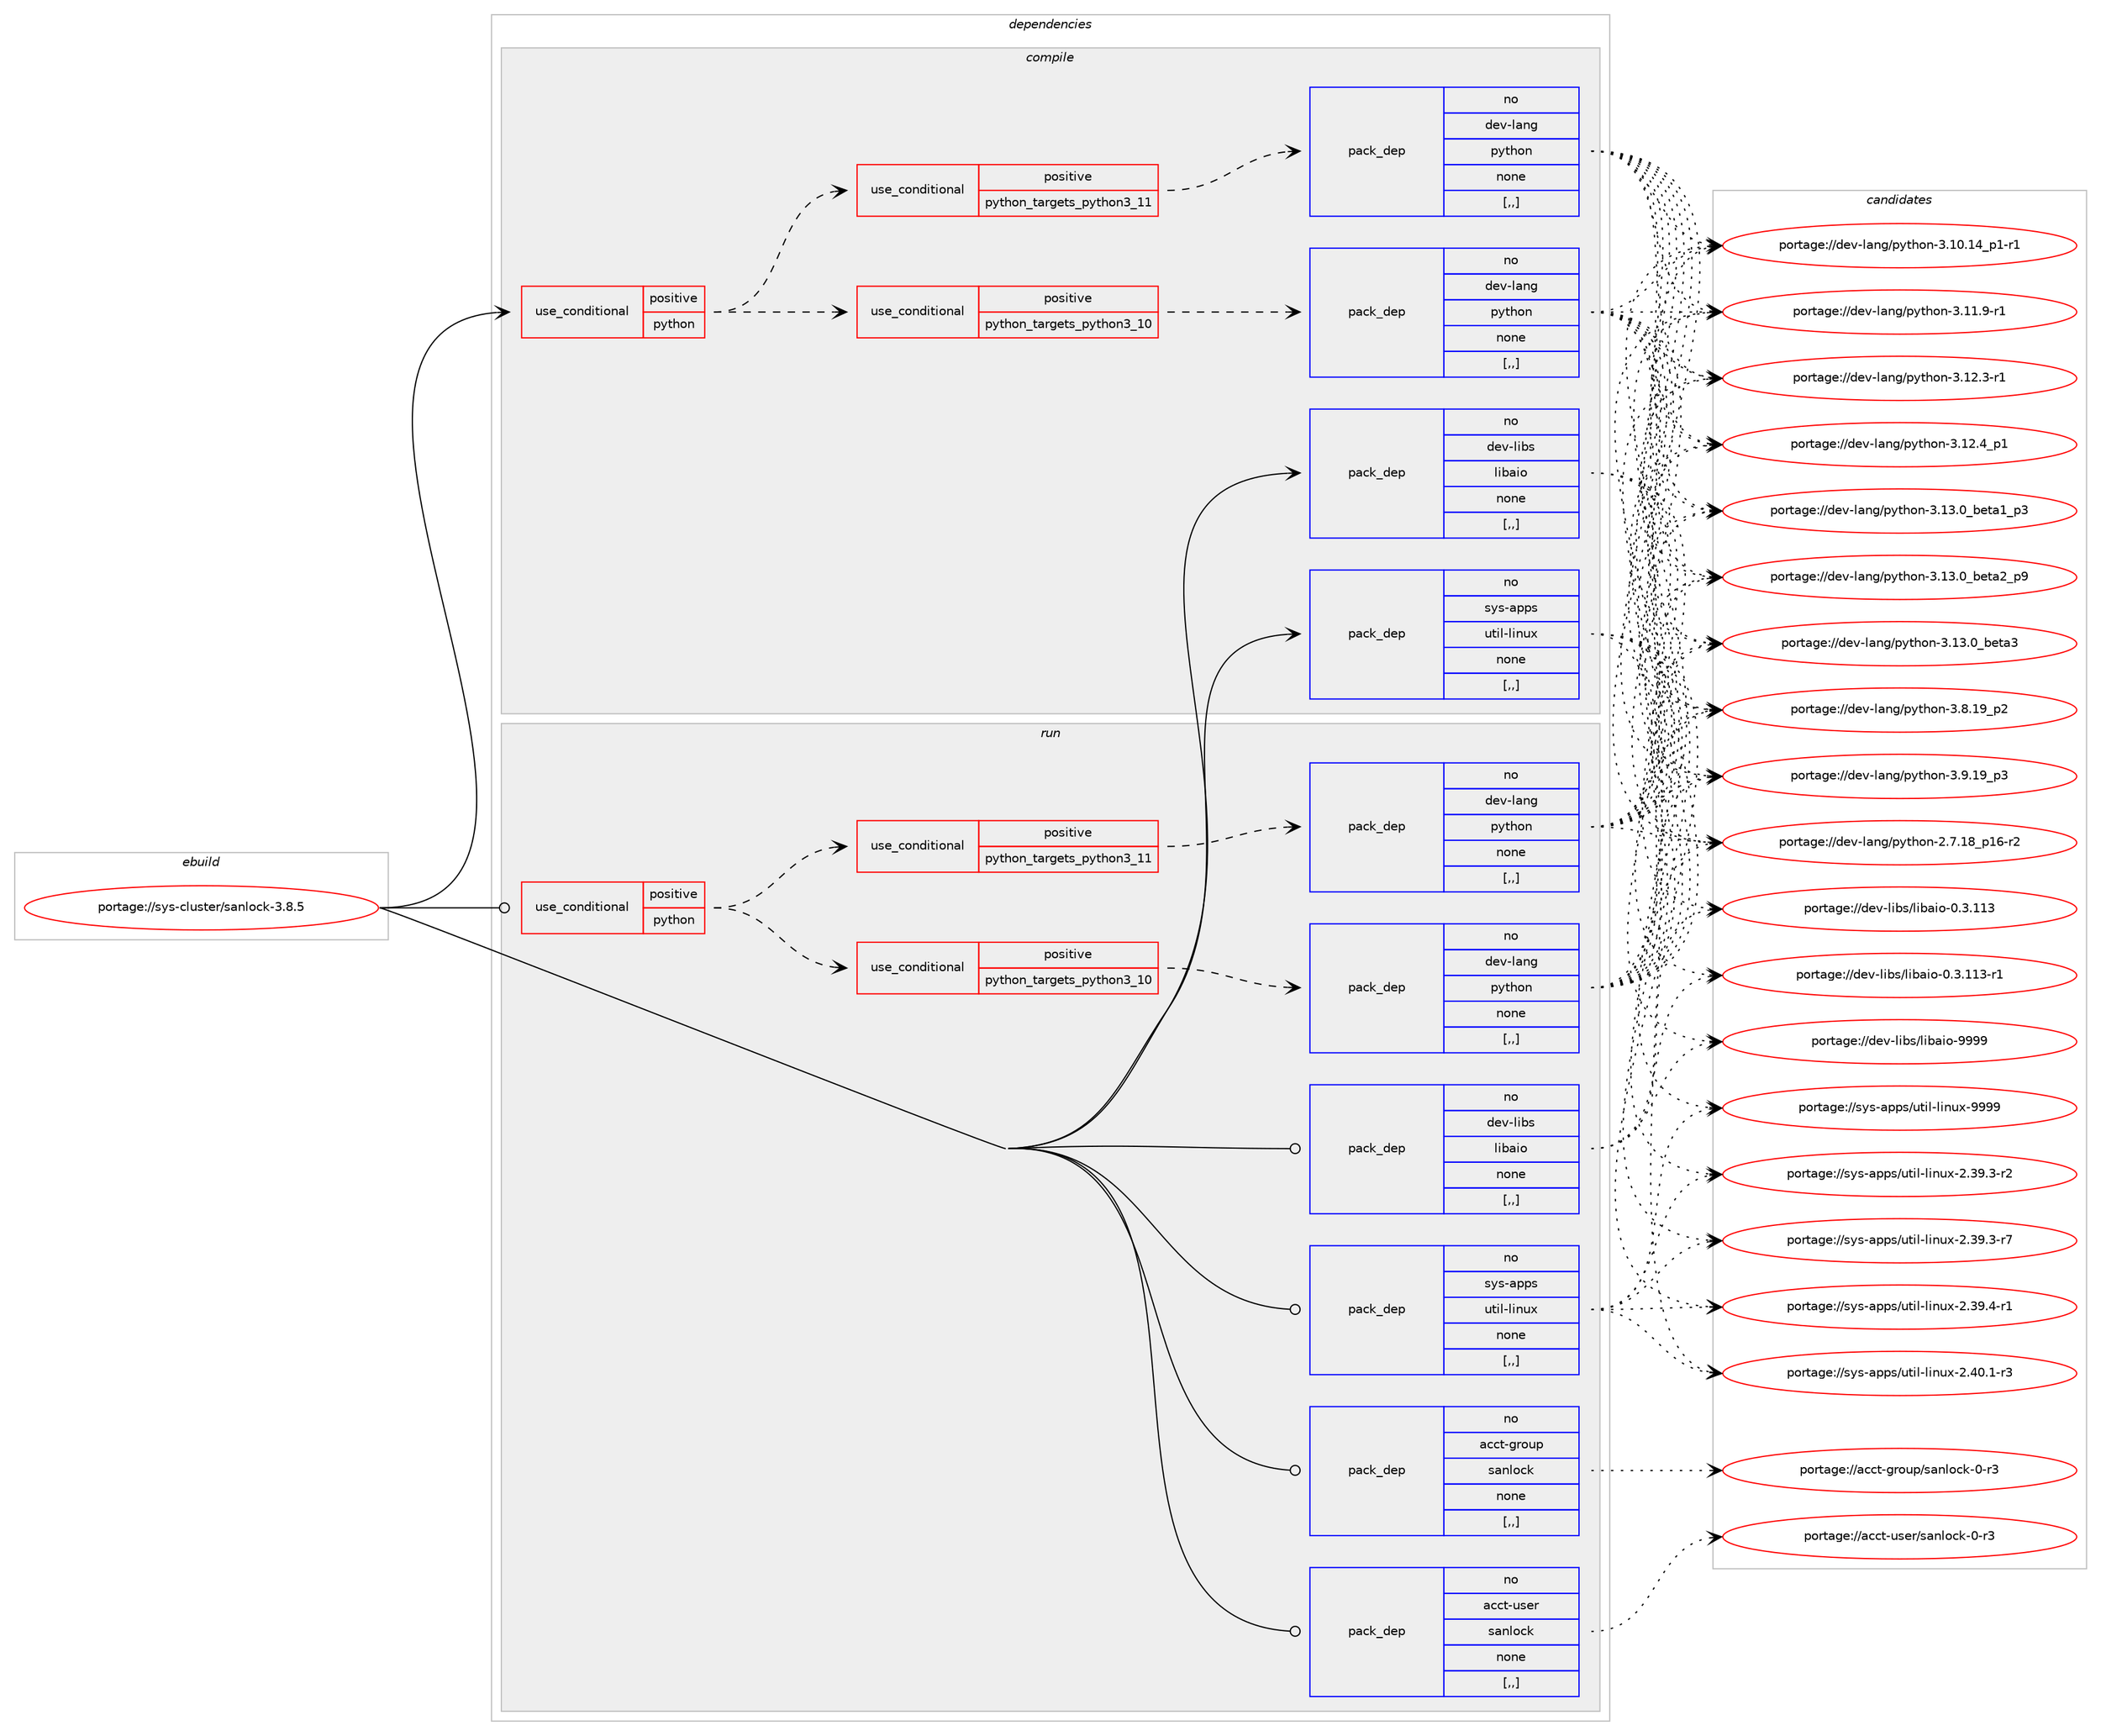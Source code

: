 digraph prolog {

# *************
# Graph options
# *************

newrank=true;
concentrate=true;
compound=true;
graph [rankdir=LR,fontname=Helvetica,fontsize=10,ranksep=1.5];#, ranksep=2.5, nodesep=0.2];
edge  [arrowhead=vee];
node  [fontname=Helvetica,fontsize=10];

# **********
# The ebuild
# **********

subgraph cluster_leftcol {
color=gray;
rank=same;
label=<<i>ebuild</i>>;
id [label="portage://sys-cluster/sanlock-3.8.5", color=red, width=4, href="../sys-cluster/sanlock-3.8.5.svg"];
}

# ****************
# The dependencies
# ****************

subgraph cluster_midcol {
color=gray;
label=<<i>dependencies</i>>;
subgraph cluster_compile {
fillcolor="#eeeeee";
style=filled;
label=<<i>compile</i>>;
subgraph cond111893 {
dependency421735 [label=<<TABLE BORDER="0" CELLBORDER="1" CELLSPACING="0" CELLPADDING="4"><TR><TD ROWSPAN="3" CELLPADDING="10">use_conditional</TD></TR><TR><TD>positive</TD></TR><TR><TD>python</TD></TR></TABLE>>, shape=none, color=red];
subgraph cond111894 {
dependency421736 [label=<<TABLE BORDER="0" CELLBORDER="1" CELLSPACING="0" CELLPADDING="4"><TR><TD ROWSPAN="3" CELLPADDING="10">use_conditional</TD></TR><TR><TD>positive</TD></TR><TR><TD>python_targets_python3_10</TD></TR></TABLE>>, shape=none, color=red];
subgraph pack306967 {
dependency421737 [label=<<TABLE BORDER="0" CELLBORDER="1" CELLSPACING="0" CELLPADDING="4" WIDTH="220"><TR><TD ROWSPAN="6" CELLPADDING="30">pack_dep</TD></TR><TR><TD WIDTH="110">no</TD></TR><TR><TD>dev-lang</TD></TR><TR><TD>python</TD></TR><TR><TD>none</TD></TR><TR><TD>[,,]</TD></TR></TABLE>>, shape=none, color=blue];
}
dependency421736:e -> dependency421737:w [weight=20,style="dashed",arrowhead="vee"];
}
dependency421735:e -> dependency421736:w [weight=20,style="dashed",arrowhead="vee"];
subgraph cond111895 {
dependency421738 [label=<<TABLE BORDER="0" CELLBORDER="1" CELLSPACING="0" CELLPADDING="4"><TR><TD ROWSPAN="3" CELLPADDING="10">use_conditional</TD></TR><TR><TD>positive</TD></TR><TR><TD>python_targets_python3_11</TD></TR></TABLE>>, shape=none, color=red];
subgraph pack306968 {
dependency421739 [label=<<TABLE BORDER="0" CELLBORDER="1" CELLSPACING="0" CELLPADDING="4" WIDTH="220"><TR><TD ROWSPAN="6" CELLPADDING="30">pack_dep</TD></TR><TR><TD WIDTH="110">no</TD></TR><TR><TD>dev-lang</TD></TR><TR><TD>python</TD></TR><TR><TD>none</TD></TR><TR><TD>[,,]</TD></TR></TABLE>>, shape=none, color=blue];
}
dependency421738:e -> dependency421739:w [weight=20,style="dashed",arrowhead="vee"];
}
dependency421735:e -> dependency421738:w [weight=20,style="dashed",arrowhead="vee"];
}
id:e -> dependency421735:w [weight=20,style="solid",arrowhead="vee"];
subgraph pack306969 {
dependency421740 [label=<<TABLE BORDER="0" CELLBORDER="1" CELLSPACING="0" CELLPADDING="4" WIDTH="220"><TR><TD ROWSPAN="6" CELLPADDING="30">pack_dep</TD></TR><TR><TD WIDTH="110">no</TD></TR><TR><TD>dev-libs</TD></TR><TR><TD>libaio</TD></TR><TR><TD>none</TD></TR><TR><TD>[,,]</TD></TR></TABLE>>, shape=none, color=blue];
}
id:e -> dependency421740:w [weight=20,style="solid",arrowhead="vee"];
subgraph pack306970 {
dependency421741 [label=<<TABLE BORDER="0" CELLBORDER="1" CELLSPACING="0" CELLPADDING="4" WIDTH="220"><TR><TD ROWSPAN="6" CELLPADDING="30">pack_dep</TD></TR><TR><TD WIDTH="110">no</TD></TR><TR><TD>sys-apps</TD></TR><TR><TD>util-linux</TD></TR><TR><TD>none</TD></TR><TR><TD>[,,]</TD></TR></TABLE>>, shape=none, color=blue];
}
id:e -> dependency421741:w [weight=20,style="solid",arrowhead="vee"];
}
subgraph cluster_compileandrun {
fillcolor="#eeeeee";
style=filled;
label=<<i>compile and run</i>>;
}
subgraph cluster_run {
fillcolor="#eeeeee";
style=filled;
label=<<i>run</i>>;
subgraph cond111896 {
dependency421742 [label=<<TABLE BORDER="0" CELLBORDER="1" CELLSPACING="0" CELLPADDING="4"><TR><TD ROWSPAN="3" CELLPADDING="10">use_conditional</TD></TR><TR><TD>positive</TD></TR><TR><TD>python</TD></TR></TABLE>>, shape=none, color=red];
subgraph cond111897 {
dependency421743 [label=<<TABLE BORDER="0" CELLBORDER="1" CELLSPACING="0" CELLPADDING="4"><TR><TD ROWSPAN="3" CELLPADDING="10">use_conditional</TD></TR><TR><TD>positive</TD></TR><TR><TD>python_targets_python3_10</TD></TR></TABLE>>, shape=none, color=red];
subgraph pack306971 {
dependency421744 [label=<<TABLE BORDER="0" CELLBORDER="1" CELLSPACING="0" CELLPADDING="4" WIDTH="220"><TR><TD ROWSPAN="6" CELLPADDING="30">pack_dep</TD></TR><TR><TD WIDTH="110">no</TD></TR><TR><TD>dev-lang</TD></TR><TR><TD>python</TD></TR><TR><TD>none</TD></TR><TR><TD>[,,]</TD></TR></TABLE>>, shape=none, color=blue];
}
dependency421743:e -> dependency421744:w [weight=20,style="dashed",arrowhead="vee"];
}
dependency421742:e -> dependency421743:w [weight=20,style="dashed",arrowhead="vee"];
subgraph cond111898 {
dependency421745 [label=<<TABLE BORDER="0" CELLBORDER="1" CELLSPACING="0" CELLPADDING="4"><TR><TD ROWSPAN="3" CELLPADDING="10">use_conditional</TD></TR><TR><TD>positive</TD></TR><TR><TD>python_targets_python3_11</TD></TR></TABLE>>, shape=none, color=red];
subgraph pack306972 {
dependency421746 [label=<<TABLE BORDER="0" CELLBORDER="1" CELLSPACING="0" CELLPADDING="4" WIDTH="220"><TR><TD ROWSPAN="6" CELLPADDING="30">pack_dep</TD></TR><TR><TD WIDTH="110">no</TD></TR><TR><TD>dev-lang</TD></TR><TR><TD>python</TD></TR><TR><TD>none</TD></TR><TR><TD>[,,]</TD></TR></TABLE>>, shape=none, color=blue];
}
dependency421745:e -> dependency421746:w [weight=20,style="dashed",arrowhead="vee"];
}
dependency421742:e -> dependency421745:w [weight=20,style="dashed",arrowhead="vee"];
}
id:e -> dependency421742:w [weight=20,style="solid",arrowhead="odot"];
subgraph pack306973 {
dependency421747 [label=<<TABLE BORDER="0" CELLBORDER="1" CELLSPACING="0" CELLPADDING="4" WIDTH="220"><TR><TD ROWSPAN="6" CELLPADDING="30">pack_dep</TD></TR><TR><TD WIDTH="110">no</TD></TR><TR><TD>acct-group</TD></TR><TR><TD>sanlock</TD></TR><TR><TD>none</TD></TR><TR><TD>[,,]</TD></TR></TABLE>>, shape=none, color=blue];
}
id:e -> dependency421747:w [weight=20,style="solid",arrowhead="odot"];
subgraph pack306974 {
dependency421748 [label=<<TABLE BORDER="0" CELLBORDER="1" CELLSPACING="0" CELLPADDING="4" WIDTH="220"><TR><TD ROWSPAN="6" CELLPADDING="30">pack_dep</TD></TR><TR><TD WIDTH="110">no</TD></TR><TR><TD>acct-user</TD></TR><TR><TD>sanlock</TD></TR><TR><TD>none</TD></TR><TR><TD>[,,]</TD></TR></TABLE>>, shape=none, color=blue];
}
id:e -> dependency421748:w [weight=20,style="solid",arrowhead="odot"];
subgraph pack306975 {
dependency421749 [label=<<TABLE BORDER="0" CELLBORDER="1" CELLSPACING="0" CELLPADDING="4" WIDTH="220"><TR><TD ROWSPAN="6" CELLPADDING="30">pack_dep</TD></TR><TR><TD WIDTH="110">no</TD></TR><TR><TD>dev-libs</TD></TR><TR><TD>libaio</TD></TR><TR><TD>none</TD></TR><TR><TD>[,,]</TD></TR></TABLE>>, shape=none, color=blue];
}
id:e -> dependency421749:w [weight=20,style="solid",arrowhead="odot"];
subgraph pack306976 {
dependency421750 [label=<<TABLE BORDER="0" CELLBORDER="1" CELLSPACING="0" CELLPADDING="4" WIDTH="220"><TR><TD ROWSPAN="6" CELLPADDING="30">pack_dep</TD></TR><TR><TD WIDTH="110">no</TD></TR><TR><TD>sys-apps</TD></TR><TR><TD>util-linux</TD></TR><TR><TD>none</TD></TR><TR><TD>[,,]</TD></TR></TABLE>>, shape=none, color=blue];
}
id:e -> dependency421750:w [weight=20,style="solid",arrowhead="odot"];
}
}

# **************
# The candidates
# **************

subgraph cluster_choices {
rank=same;
color=gray;
label=<<i>candidates</i>>;

subgraph choice306967 {
color=black;
nodesep=1;
choice100101118451089711010347112121116104111110455046554649569511249544511450 [label="portage://dev-lang/python-2.7.18_p16-r2", color=red, width=4,href="../dev-lang/python-2.7.18_p16-r2.svg"];
choice100101118451089711010347112121116104111110455146494846495295112494511449 [label="portage://dev-lang/python-3.10.14_p1-r1", color=red, width=4,href="../dev-lang/python-3.10.14_p1-r1.svg"];
choice100101118451089711010347112121116104111110455146494946574511449 [label="portage://dev-lang/python-3.11.9-r1", color=red, width=4,href="../dev-lang/python-3.11.9-r1.svg"];
choice100101118451089711010347112121116104111110455146495046514511449 [label="portage://dev-lang/python-3.12.3-r1", color=red, width=4,href="../dev-lang/python-3.12.3-r1.svg"];
choice100101118451089711010347112121116104111110455146495046529511249 [label="portage://dev-lang/python-3.12.4_p1", color=red, width=4,href="../dev-lang/python-3.12.4_p1.svg"];
choice10010111845108971101034711212111610411111045514649514648959810111697499511251 [label="portage://dev-lang/python-3.13.0_beta1_p3", color=red, width=4,href="../dev-lang/python-3.13.0_beta1_p3.svg"];
choice10010111845108971101034711212111610411111045514649514648959810111697509511257 [label="portage://dev-lang/python-3.13.0_beta2_p9", color=red, width=4,href="../dev-lang/python-3.13.0_beta2_p9.svg"];
choice1001011184510897110103471121211161041111104551464951464895981011169751 [label="portage://dev-lang/python-3.13.0_beta3", color=red, width=4,href="../dev-lang/python-3.13.0_beta3.svg"];
choice100101118451089711010347112121116104111110455146564649579511250 [label="portage://dev-lang/python-3.8.19_p2", color=red, width=4,href="../dev-lang/python-3.8.19_p2.svg"];
choice100101118451089711010347112121116104111110455146574649579511251 [label="portage://dev-lang/python-3.9.19_p3", color=red, width=4,href="../dev-lang/python-3.9.19_p3.svg"];
dependency421737:e -> choice100101118451089711010347112121116104111110455046554649569511249544511450:w [style=dotted,weight="100"];
dependency421737:e -> choice100101118451089711010347112121116104111110455146494846495295112494511449:w [style=dotted,weight="100"];
dependency421737:e -> choice100101118451089711010347112121116104111110455146494946574511449:w [style=dotted,weight="100"];
dependency421737:e -> choice100101118451089711010347112121116104111110455146495046514511449:w [style=dotted,weight="100"];
dependency421737:e -> choice100101118451089711010347112121116104111110455146495046529511249:w [style=dotted,weight="100"];
dependency421737:e -> choice10010111845108971101034711212111610411111045514649514648959810111697499511251:w [style=dotted,weight="100"];
dependency421737:e -> choice10010111845108971101034711212111610411111045514649514648959810111697509511257:w [style=dotted,weight="100"];
dependency421737:e -> choice1001011184510897110103471121211161041111104551464951464895981011169751:w [style=dotted,weight="100"];
dependency421737:e -> choice100101118451089711010347112121116104111110455146564649579511250:w [style=dotted,weight="100"];
dependency421737:e -> choice100101118451089711010347112121116104111110455146574649579511251:w [style=dotted,weight="100"];
}
subgraph choice306968 {
color=black;
nodesep=1;
choice100101118451089711010347112121116104111110455046554649569511249544511450 [label="portage://dev-lang/python-2.7.18_p16-r2", color=red, width=4,href="../dev-lang/python-2.7.18_p16-r2.svg"];
choice100101118451089711010347112121116104111110455146494846495295112494511449 [label="portage://dev-lang/python-3.10.14_p1-r1", color=red, width=4,href="../dev-lang/python-3.10.14_p1-r1.svg"];
choice100101118451089711010347112121116104111110455146494946574511449 [label="portage://dev-lang/python-3.11.9-r1", color=red, width=4,href="../dev-lang/python-3.11.9-r1.svg"];
choice100101118451089711010347112121116104111110455146495046514511449 [label="portage://dev-lang/python-3.12.3-r1", color=red, width=4,href="../dev-lang/python-3.12.3-r1.svg"];
choice100101118451089711010347112121116104111110455146495046529511249 [label="portage://dev-lang/python-3.12.4_p1", color=red, width=4,href="../dev-lang/python-3.12.4_p1.svg"];
choice10010111845108971101034711212111610411111045514649514648959810111697499511251 [label="portage://dev-lang/python-3.13.0_beta1_p3", color=red, width=4,href="../dev-lang/python-3.13.0_beta1_p3.svg"];
choice10010111845108971101034711212111610411111045514649514648959810111697509511257 [label="portage://dev-lang/python-3.13.0_beta2_p9", color=red, width=4,href="../dev-lang/python-3.13.0_beta2_p9.svg"];
choice1001011184510897110103471121211161041111104551464951464895981011169751 [label="portage://dev-lang/python-3.13.0_beta3", color=red, width=4,href="../dev-lang/python-3.13.0_beta3.svg"];
choice100101118451089711010347112121116104111110455146564649579511250 [label="portage://dev-lang/python-3.8.19_p2", color=red, width=4,href="../dev-lang/python-3.8.19_p2.svg"];
choice100101118451089711010347112121116104111110455146574649579511251 [label="portage://dev-lang/python-3.9.19_p3", color=red, width=4,href="../dev-lang/python-3.9.19_p3.svg"];
dependency421739:e -> choice100101118451089711010347112121116104111110455046554649569511249544511450:w [style=dotted,weight="100"];
dependency421739:e -> choice100101118451089711010347112121116104111110455146494846495295112494511449:w [style=dotted,weight="100"];
dependency421739:e -> choice100101118451089711010347112121116104111110455146494946574511449:w [style=dotted,weight="100"];
dependency421739:e -> choice100101118451089711010347112121116104111110455146495046514511449:w [style=dotted,weight="100"];
dependency421739:e -> choice100101118451089711010347112121116104111110455146495046529511249:w [style=dotted,weight="100"];
dependency421739:e -> choice10010111845108971101034711212111610411111045514649514648959810111697499511251:w [style=dotted,weight="100"];
dependency421739:e -> choice10010111845108971101034711212111610411111045514649514648959810111697509511257:w [style=dotted,weight="100"];
dependency421739:e -> choice1001011184510897110103471121211161041111104551464951464895981011169751:w [style=dotted,weight="100"];
dependency421739:e -> choice100101118451089711010347112121116104111110455146564649579511250:w [style=dotted,weight="100"];
dependency421739:e -> choice100101118451089711010347112121116104111110455146574649579511251:w [style=dotted,weight="100"];
}
subgraph choice306969 {
color=black;
nodesep=1;
choice10010111845108105981154710810598971051114548465146494951 [label="portage://dev-libs/libaio-0.3.113", color=red, width=4,href="../dev-libs/libaio-0.3.113.svg"];
choice100101118451081059811547108105989710511145484651464949514511449 [label="portage://dev-libs/libaio-0.3.113-r1", color=red, width=4,href="../dev-libs/libaio-0.3.113-r1.svg"];
choice10010111845108105981154710810598971051114557575757 [label="portage://dev-libs/libaio-9999", color=red, width=4,href="../dev-libs/libaio-9999.svg"];
dependency421740:e -> choice10010111845108105981154710810598971051114548465146494951:w [style=dotted,weight="100"];
dependency421740:e -> choice100101118451081059811547108105989710511145484651464949514511449:w [style=dotted,weight="100"];
dependency421740:e -> choice10010111845108105981154710810598971051114557575757:w [style=dotted,weight="100"];
}
subgraph choice306970 {
color=black;
nodesep=1;
choice11512111545971121121154711711610510845108105110117120455046515746514511450 [label="portage://sys-apps/util-linux-2.39.3-r2", color=red, width=4,href="../sys-apps/util-linux-2.39.3-r2.svg"];
choice11512111545971121121154711711610510845108105110117120455046515746514511455 [label="portage://sys-apps/util-linux-2.39.3-r7", color=red, width=4,href="../sys-apps/util-linux-2.39.3-r7.svg"];
choice11512111545971121121154711711610510845108105110117120455046515746524511449 [label="portage://sys-apps/util-linux-2.39.4-r1", color=red, width=4,href="../sys-apps/util-linux-2.39.4-r1.svg"];
choice11512111545971121121154711711610510845108105110117120455046524846494511451 [label="portage://sys-apps/util-linux-2.40.1-r3", color=red, width=4,href="../sys-apps/util-linux-2.40.1-r3.svg"];
choice115121115459711211211547117116105108451081051101171204557575757 [label="portage://sys-apps/util-linux-9999", color=red, width=4,href="../sys-apps/util-linux-9999.svg"];
dependency421741:e -> choice11512111545971121121154711711610510845108105110117120455046515746514511450:w [style=dotted,weight="100"];
dependency421741:e -> choice11512111545971121121154711711610510845108105110117120455046515746514511455:w [style=dotted,weight="100"];
dependency421741:e -> choice11512111545971121121154711711610510845108105110117120455046515746524511449:w [style=dotted,weight="100"];
dependency421741:e -> choice11512111545971121121154711711610510845108105110117120455046524846494511451:w [style=dotted,weight="100"];
dependency421741:e -> choice115121115459711211211547117116105108451081051101171204557575757:w [style=dotted,weight="100"];
}
subgraph choice306971 {
color=black;
nodesep=1;
choice100101118451089711010347112121116104111110455046554649569511249544511450 [label="portage://dev-lang/python-2.7.18_p16-r2", color=red, width=4,href="../dev-lang/python-2.7.18_p16-r2.svg"];
choice100101118451089711010347112121116104111110455146494846495295112494511449 [label="portage://dev-lang/python-3.10.14_p1-r1", color=red, width=4,href="../dev-lang/python-3.10.14_p1-r1.svg"];
choice100101118451089711010347112121116104111110455146494946574511449 [label="portage://dev-lang/python-3.11.9-r1", color=red, width=4,href="../dev-lang/python-3.11.9-r1.svg"];
choice100101118451089711010347112121116104111110455146495046514511449 [label="portage://dev-lang/python-3.12.3-r1", color=red, width=4,href="../dev-lang/python-3.12.3-r1.svg"];
choice100101118451089711010347112121116104111110455146495046529511249 [label="portage://dev-lang/python-3.12.4_p1", color=red, width=4,href="../dev-lang/python-3.12.4_p1.svg"];
choice10010111845108971101034711212111610411111045514649514648959810111697499511251 [label="portage://dev-lang/python-3.13.0_beta1_p3", color=red, width=4,href="../dev-lang/python-3.13.0_beta1_p3.svg"];
choice10010111845108971101034711212111610411111045514649514648959810111697509511257 [label="portage://dev-lang/python-3.13.0_beta2_p9", color=red, width=4,href="../dev-lang/python-3.13.0_beta2_p9.svg"];
choice1001011184510897110103471121211161041111104551464951464895981011169751 [label="portage://dev-lang/python-3.13.0_beta3", color=red, width=4,href="../dev-lang/python-3.13.0_beta3.svg"];
choice100101118451089711010347112121116104111110455146564649579511250 [label="portage://dev-lang/python-3.8.19_p2", color=red, width=4,href="../dev-lang/python-3.8.19_p2.svg"];
choice100101118451089711010347112121116104111110455146574649579511251 [label="portage://dev-lang/python-3.9.19_p3", color=red, width=4,href="../dev-lang/python-3.9.19_p3.svg"];
dependency421744:e -> choice100101118451089711010347112121116104111110455046554649569511249544511450:w [style=dotted,weight="100"];
dependency421744:e -> choice100101118451089711010347112121116104111110455146494846495295112494511449:w [style=dotted,weight="100"];
dependency421744:e -> choice100101118451089711010347112121116104111110455146494946574511449:w [style=dotted,weight="100"];
dependency421744:e -> choice100101118451089711010347112121116104111110455146495046514511449:w [style=dotted,weight="100"];
dependency421744:e -> choice100101118451089711010347112121116104111110455146495046529511249:w [style=dotted,weight="100"];
dependency421744:e -> choice10010111845108971101034711212111610411111045514649514648959810111697499511251:w [style=dotted,weight="100"];
dependency421744:e -> choice10010111845108971101034711212111610411111045514649514648959810111697509511257:w [style=dotted,weight="100"];
dependency421744:e -> choice1001011184510897110103471121211161041111104551464951464895981011169751:w [style=dotted,weight="100"];
dependency421744:e -> choice100101118451089711010347112121116104111110455146564649579511250:w [style=dotted,weight="100"];
dependency421744:e -> choice100101118451089711010347112121116104111110455146574649579511251:w [style=dotted,weight="100"];
}
subgraph choice306972 {
color=black;
nodesep=1;
choice100101118451089711010347112121116104111110455046554649569511249544511450 [label="portage://dev-lang/python-2.7.18_p16-r2", color=red, width=4,href="../dev-lang/python-2.7.18_p16-r2.svg"];
choice100101118451089711010347112121116104111110455146494846495295112494511449 [label="portage://dev-lang/python-3.10.14_p1-r1", color=red, width=4,href="../dev-lang/python-3.10.14_p1-r1.svg"];
choice100101118451089711010347112121116104111110455146494946574511449 [label="portage://dev-lang/python-3.11.9-r1", color=red, width=4,href="../dev-lang/python-3.11.9-r1.svg"];
choice100101118451089711010347112121116104111110455146495046514511449 [label="portage://dev-lang/python-3.12.3-r1", color=red, width=4,href="../dev-lang/python-3.12.3-r1.svg"];
choice100101118451089711010347112121116104111110455146495046529511249 [label="portage://dev-lang/python-3.12.4_p1", color=red, width=4,href="../dev-lang/python-3.12.4_p1.svg"];
choice10010111845108971101034711212111610411111045514649514648959810111697499511251 [label="portage://dev-lang/python-3.13.0_beta1_p3", color=red, width=4,href="../dev-lang/python-3.13.0_beta1_p3.svg"];
choice10010111845108971101034711212111610411111045514649514648959810111697509511257 [label="portage://dev-lang/python-3.13.0_beta2_p9", color=red, width=4,href="../dev-lang/python-3.13.0_beta2_p9.svg"];
choice1001011184510897110103471121211161041111104551464951464895981011169751 [label="portage://dev-lang/python-3.13.0_beta3", color=red, width=4,href="../dev-lang/python-3.13.0_beta3.svg"];
choice100101118451089711010347112121116104111110455146564649579511250 [label="portage://dev-lang/python-3.8.19_p2", color=red, width=4,href="../dev-lang/python-3.8.19_p2.svg"];
choice100101118451089711010347112121116104111110455146574649579511251 [label="portage://dev-lang/python-3.9.19_p3", color=red, width=4,href="../dev-lang/python-3.9.19_p3.svg"];
dependency421746:e -> choice100101118451089711010347112121116104111110455046554649569511249544511450:w [style=dotted,weight="100"];
dependency421746:e -> choice100101118451089711010347112121116104111110455146494846495295112494511449:w [style=dotted,weight="100"];
dependency421746:e -> choice100101118451089711010347112121116104111110455146494946574511449:w [style=dotted,weight="100"];
dependency421746:e -> choice100101118451089711010347112121116104111110455146495046514511449:w [style=dotted,weight="100"];
dependency421746:e -> choice100101118451089711010347112121116104111110455146495046529511249:w [style=dotted,weight="100"];
dependency421746:e -> choice10010111845108971101034711212111610411111045514649514648959810111697499511251:w [style=dotted,weight="100"];
dependency421746:e -> choice10010111845108971101034711212111610411111045514649514648959810111697509511257:w [style=dotted,weight="100"];
dependency421746:e -> choice1001011184510897110103471121211161041111104551464951464895981011169751:w [style=dotted,weight="100"];
dependency421746:e -> choice100101118451089711010347112121116104111110455146564649579511250:w [style=dotted,weight="100"];
dependency421746:e -> choice100101118451089711010347112121116104111110455146574649579511251:w [style=dotted,weight="100"];
}
subgraph choice306973 {
color=black;
nodesep=1;
choice9799991164510311411111711247115971101081119910745484511451 [label="portage://acct-group/sanlock-0-r3", color=red, width=4,href="../acct-group/sanlock-0-r3.svg"];
dependency421747:e -> choice9799991164510311411111711247115971101081119910745484511451:w [style=dotted,weight="100"];
}
subgraph choice306974 {
color=black;
nodesep=1;
choice9799991164511711510111447115971101081119910745484511451 [label="portage://acct-user/sanlock-0-r3", color=red, width=4,href="../acct-user/sanlock-0-r3.svg"];
dependency421748:e -> choice9799991164511711510111447115971101081119910745484511451:w [style=dotted,weight="100"];
}
subgraph choice306975 {
color=black;
nodesep=1;
choice10010111845108105981154710810598971051114548465146494951 [label="portage://dev-libs/libaio-0.3.113", color=red, width=4,href="../dev-libs/libaio-0.3.113.svg"];
choice100101118451081059811547108105989710511145484651464949514511449 [label="portage://dev-libs/libaio-0.3.113-r1", color=red, width=4,href="../dev-libs/libaio-0.3.113-r1.svg"];
choice10010111845108105981154710810598971051114557575757 [label="portage://dev-libs/libaio-9999", color=red, width=4,href="../dev-libs/libaio-9999.svg"];
dependency421749:e -> choice10010111845108105981154710810598971051114548465146494951:w [style=dotted,weight="100"];
dependency421749:e -> choice100101118451081059811547108105989710511145484651464949514511449:w [style=dotted,weight="100"];
dependency421749:e -> choice10010111845108105981154710810598971051114557575757:w [style=dotted,weight="100"];
}
subgraph choice306976 {
color=black;
nodesep=1;
choice11512111545971121121154711711610510845108105110117120455046515746514511450 [label="portage://sys-apps/util-linux-2.39.3-r2", color=red, width=4,href="../sys-apps/util-linux-2.39.3-r2.svg"];
choice11512111545971121121154711711610510845108105110117120455046515746514511455 [label="portage://sys-apps/util-linux-2.39.3-r7", color=red, width=4,href="../sys-apps/util-linux-2.39.3-r7.svg"];
choice11512111545971121121154711711610510845108105110117120455046515746524511449 [label="portage://sys-apps/util-linux-2.39.4-r1", color=red, width=4,href="../sys-apps/util-linux-2.39.4-r1.svg"];
choice11512111545971121121154711711610510845108105110117120455046524846494511451 [label="portage://sys-apps/util-linux-2.40.1-r3", color=red, width=4,href="../sys-apps/util-linux-2.40.1-r3.svg"];
choice115121115459711211211547117116105108451081051101171204557575757 [label="portage://sys-apps/util-linux-9999", color=red, width=4,href="../sys-apps/util-linux-9999.svg"];
dependency421750:e -> choice11512111545971121121154711711610510845108105110117120455046515746514511450:w [style=dotted,weight="100"];
dependency421750:e -> choice11512111545971121121154711711610510845108105110117120455046515746514511455:w [style=dotted,weight="100"];
dependency421750:e -> choice11512111545971121121154711711610510845108105110117120455046515746524511449:w [style=dotted,weight="100"];
dependency421750:e -> choice11512111545971121121154711711610510845108105110117120455046524846494511451:w [style=dotted,weight="100"];
dependency421750:e -> choice115121115459711211211547117116105108451081051101171204557575757:w [style=dotted,weight="100"];
}
}

}
